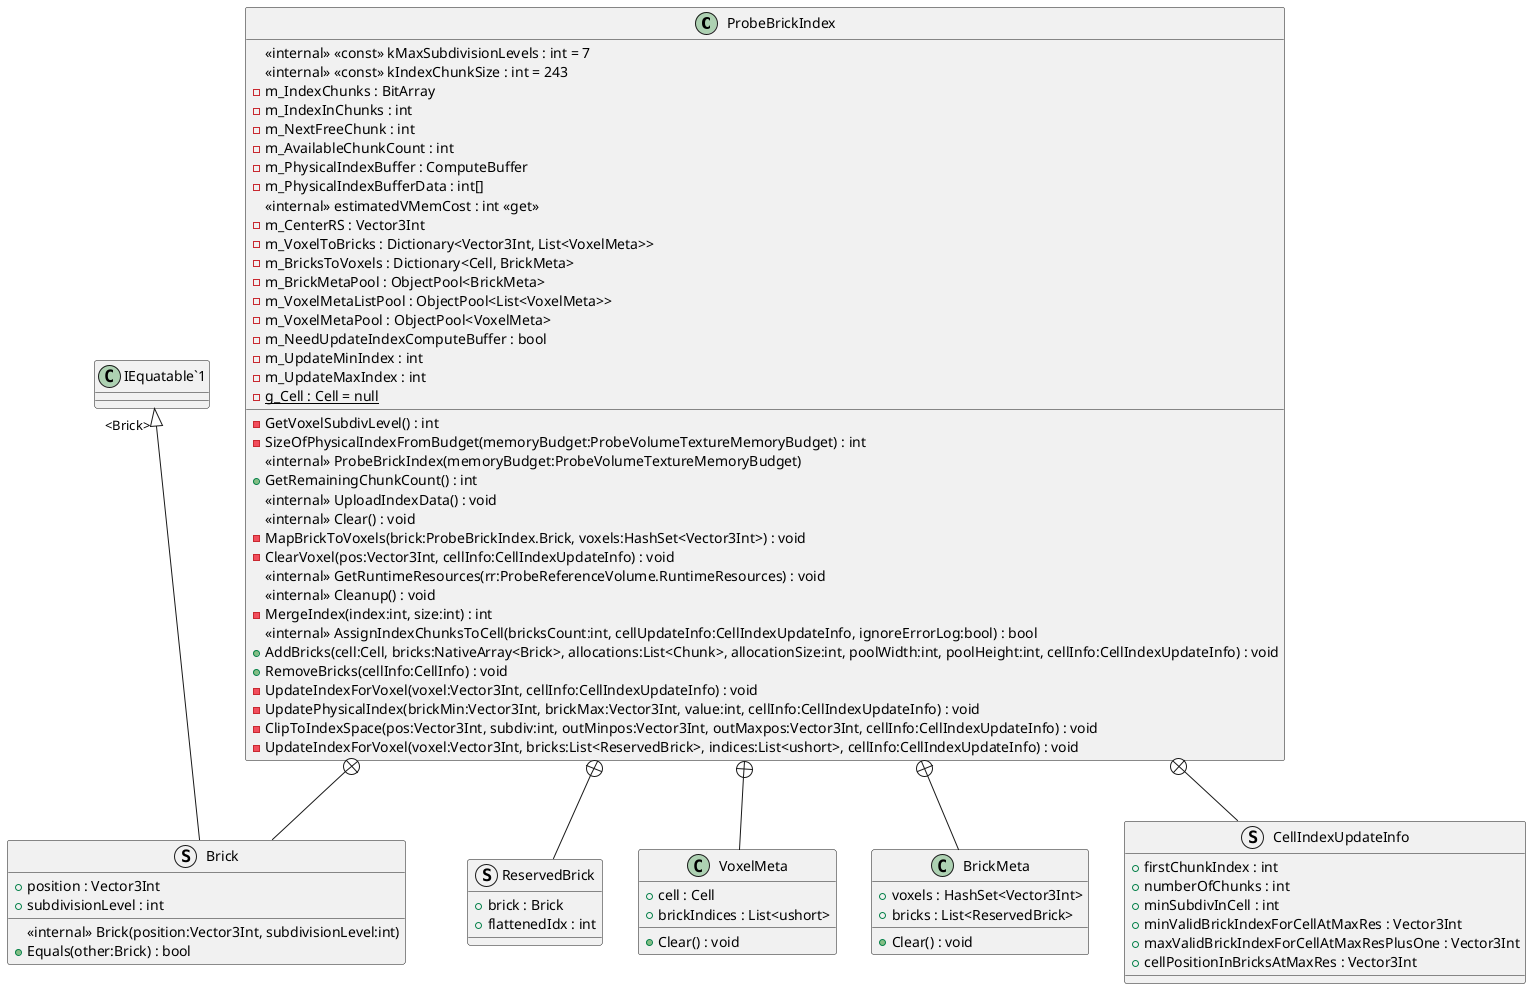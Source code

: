 @startuml
class ProbeBrickIndex {
    <<internal>> <<const>> kMaxSubdivisionLevels : int = 7
    <<internal>> <<const>> kIndexChunkSize : int = 243
    - m_IndexChunks : BitArray
    - m_IndexInChunks : int
    - m_NextFreeChunk : int
    - m_AvailableChunkCount : int
    - m_PhysicalIndexBuffer : ComputeBuffer
    - m_PhysicalIndexBufferData : int[]
    <<internal>> estimatedVMemCost : int <<get>>
    - m_CenterRS : Vector3Int
    - m_VoxelToBricks : Dictionary<Vector3Int, List<VoxelMeta>>
    - m_BricksToVoxels : Dictionary<Cell, BrickMeta>
    - m_BrickMetaPool : ObjectPool<BrickMeta>
    - m_VoxelMetaListPool : ObjectPool<List<VoxelMeta>>
    - m_VoxelMetaPool : ObjectPool<VoxelMeta>
    - GetVoxelSubdivLevel() : int
    - m_NeedUpdateIndexComputeBuffer : bool
    - m_UpdateMinIndex : int
    - m_UpdateMaxIndex : int
    {static} - g_Cell : Cell = null
    - SizeOfPhysicalIndexFromBudget(memoryBudget:ProbeVolumeTextureMemoryBudget) : int
    <<internal>> ProbeBrickIndex(memoryBudget:ProbeVolumeTextureMemoryBudget)
    + GetRemainingChunkCount() : int
    <<internal>> UploadIndexData() : void
    <<internal>> Clear() : void
    - MapBrickToVoxels(brick:ProbeBrickIndex.Brick, voxels:HashSet<Vector3Int>) : void
    - ClearVoxel(pos:Vector3Int, cellInfo:CellIndexUpdateInfo) : void
    <<internal>> GetRuntimeResources(rr:ProbeReferenceVolume.RuntimeResources) : void
    <<internal>> Cleanup() : void
    - MergeIndex(index:int, size:int) : int
    <<internal>> AssignIndexChunksToCell(bricksCount:int, cellUpdateInfo:CellIndexUpdateInfo, ignoreErrorLog:bool) : bool
    + AddBricks(cell:Cell, bricks:NativeArray<Brick>, allocations:List<Chunk>, allocationSize:int, poolWidth:int, poolHeight:int, cellInfo:CellIndexUpdateInfo) : void
    + RemoveBricks(cellInfo:CellInfo) : void
    - UpdateIndexForVoxel(voxel:Vector3Int, cellInfo:CellIndexUpdateInfo) : void
    - UpdatePhysicalIndex(brickMin:Vector3Int, brickMax:Vector3Int, value:int, cellInfo:CellIndexUpdateInfo) : void
    - ClipToIndexSpace(pos:Vector3Int, subdiv:int, outMinpos:Vector3Int, outMaxpos:Vector3Int, cellInfo:CellIndexUpdateInfo) : void
    - UpdateIndexForVoxel(voxel:Vector3Int, bricks:List<ReservedBrick>, indices:List<ushort>, cellInfo:CellIndexUpdateInfo) : void
}
struct Brick {
    + position : Vector3Int
    + subdivisionLevel : int
    <<internal>> Brick(position:Vector3Int, subdivisionLevel:int)
    + Equals(other:Brick) : bool
}
struct ReservedBrick {
    + brick : Brick
    + flattenedIdx : int
}
class VoxelMeta {
    + cell : Cell
    + brickIndices : List<ushort>
    + Clear() : void
}
class BrickMeta {
    + voxels : HashSet<Vector3Int>
    + bricks : List<ReservedBrick>
    + Clear() : void
}
struct CellIndexUpdateInfo {
    + firstChunkIndex : int
    + numberOfChunks : int
    + minSubdivInCell : int
    + minValidBrickIndexForCellAtMaxRes : Vector3Int
    + maxValidBrickIndexForCellAtMaxResPlusOne : Vector3Int
    + cellPositionInBricksAtMaxRes : Vector3Int
}
ProbeBrickIndex +-- Brick
"IEquatable`1" "<Brick>" <|-- Brick
ProbeBrickIndex +-- ReservedBrick
ProbeBrickIndex +-- VoxelMeta
ProbeBrickIndex +-- BrickMeta
ProbeBrickIndex +-- CellIndexUpdateInfo
@enduml
